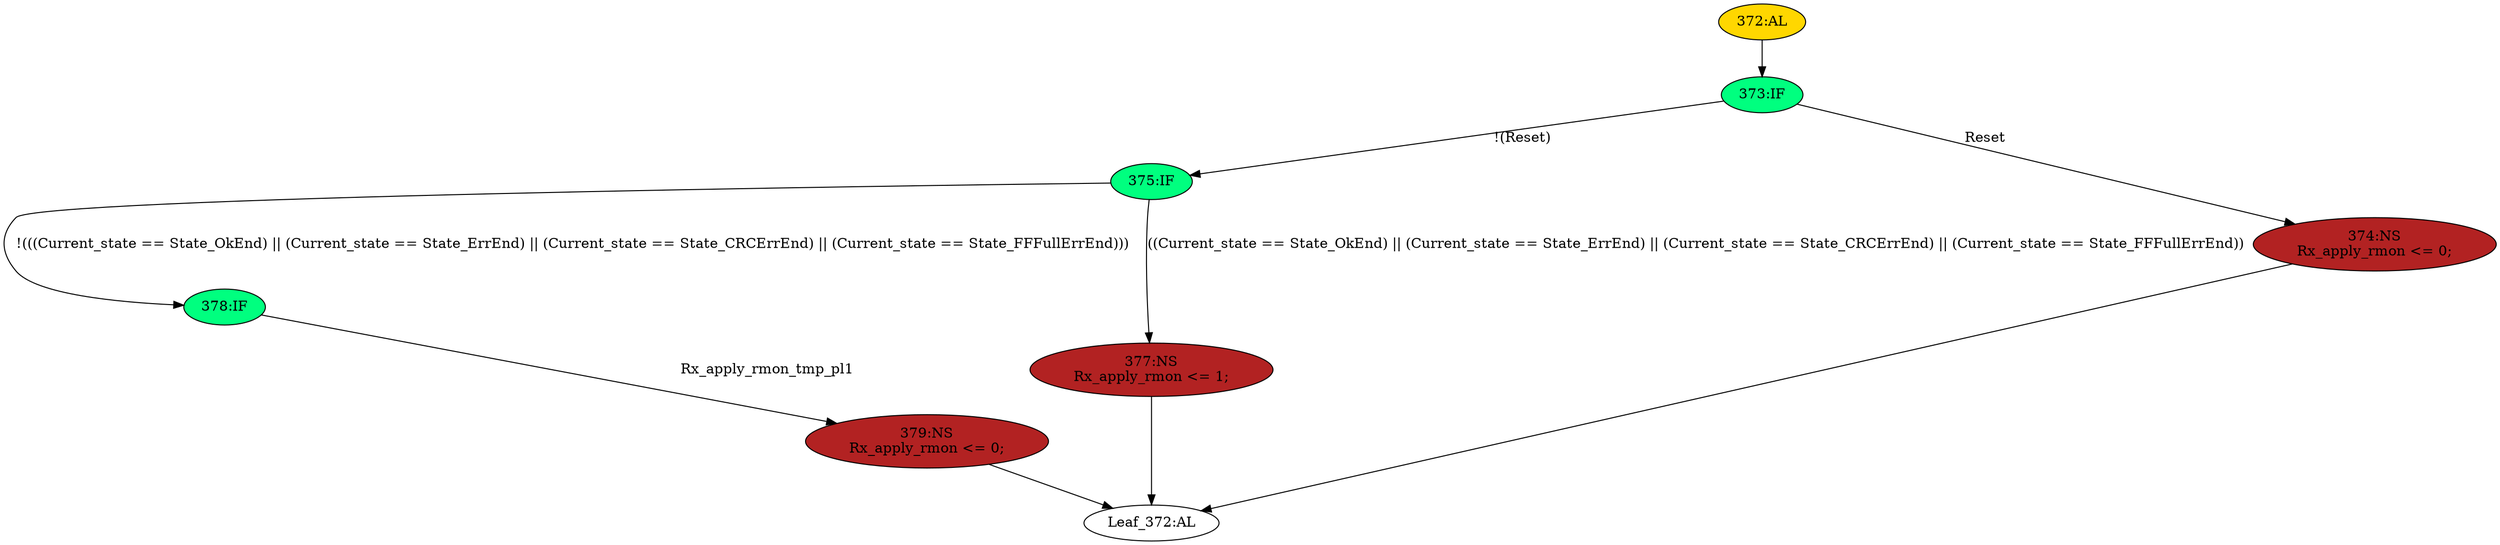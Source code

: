 strict digraph "" {
	node [label="\N"];
	"379:NS"	 [ast="<pyverilog.vparser.ast.NonblockingSubstitution object at 0x7fbb4740fad0>",
		fillcolor=firebrick,
		label="379:NS
Rx_apply_rmon <= 0;",
		statements="[<pyverilog.vparser.ast.NonblockingSubstitution object at 0x7fbb4740fad0>]",
		style=filled,
		typ=NonblockingSubstitution];
	"Leaf_372:AL"	 [def_var="['Rx_apply_rmon']",
		label="Leaf_372:AL"];
	"379:NS" -> "Leaf_372:AL"	 [cond="[]",
		lineno=None];
	"378:IF"	 [ast="<pyverilog.vparser.ast.IfStatement object at 0x7fbb4740fc50>",
		fillcolor=springgreen,
		label="378:IF",
		statements="[]",
		style=filled,
		typ=IfStatement];
	"378:IF" -> "379:NS"	 [cond="['Rx_apply_rmon_tmp_pl1']",
		label=Rx_apply_rmon_tmp_pl1,
		lineno=378];
	"373:IF"	 [ast="<pyverilog.vparser.ast.IfStatement object at 0x7fbb47416150>",
		fillcolor=springgreen,
		label="373:IF",
		statements="[]",
		style=filled,
		typ=IfStatement];
	"375:IF"	 [ast="<pyverilog.vparser.ast.IfStatement object at 0x7fbb47416190>",
		fillcolor=springgreen,
		label="375:IF",
		statements="[]",
		style=filled,
		typ=IfStatement];
	"373:IF" -> "375:IF"	 [cond="['Reset']",
		label="!(Reset)",
		lineno=373];
	"374:NS"	 [ast="<pyverilog.vparser.ast.NonblockingSubstitution object at 0x7fbb47416650>",
		fillcolor=firebrick,
		label="374:NS
Rx_apply_rmon <= 0;",
		statements="[<pyverilog.vparser.ast.NonblockingSubstitution object at 0x7fbb47416650>]",
		style=filled,
		typ=NonblockingSubstitution];
	"373:IF" -> "374:NS"	 [cond="['Reset']",
		label=Reset,
		lineno=373];
	"372:AL"	 [ast="<pyverilog.vparser.ast.Always object at 0x7fbb4740ff90>",
		clk_sens=True,
		fillcolor=gold,
		label="372:AL",
		sens="['Clk', 'Reset']",
		statements="[]",
		style=filled,
		typ=Always,
		use_var="['Reset', 'Rx_apply_rmon_tmp_pl1', 'State_OkEnd', 'Current_state', 'State_ErrEnd', 'State_CRCErrEnd', 'State_FFFullErrEnd']"];
	"372:AL" -> "373:IF"	 [cond="[]",
		lineno=None];
	"375:IF" -> "378:IF"	 [cond="['Current_state', 'State_OkEnd', 'Current_state', 'State_ErrEnd', 'Current_state', 'State_CRCErrEnd', 'Current_state', 'State_FFFullErrEnd']",
		label="!(((Current_state == State_OkEnd) || (Current_state == State_ErrEnd) || (Current_state == State_CRCErrEnd) || (Current_state == \
State_FFFullErrEnd)))",
		lineno=375];
	"377:NS"	 [ast="<pyverilog.vparser.ast.NonblockingSubstitution object at 0x7fbb4740fd10>",
		fillcolor=firebrick,
		label="377:NS
Rx_apply_rmon <= 1;",
		statements="[<pyverilog.vparser.ast.NonblockingSubstitution object at 0x7fbb4740fd10>]",
		style=filled,
		typ=NonblockingSubstitution];
	"375:IF" -> "377:NS"	 [cond="['Current_state', 'State_OkEnd', 'Current_state', 'State_ErrEnd', 'Current_state', 'State_CRCErrEnd', 'Current_state', 'State_FFFullErrEnd']",
		label="((Current_state == State_OkEnd) || (Current_state == State_ErrEnd) || (Current_state == State_CRCErrEnd) || (Current_state == State_\
FFFullErrEnd))",
		lineno=375];
	"377:NS" -> "Leaf_372:AL"	 [cond="[]",
		lineno=None];
	"374:NS" -> "Leaf_372:AL"	 [cond="[]",
		lineno=None];
}
